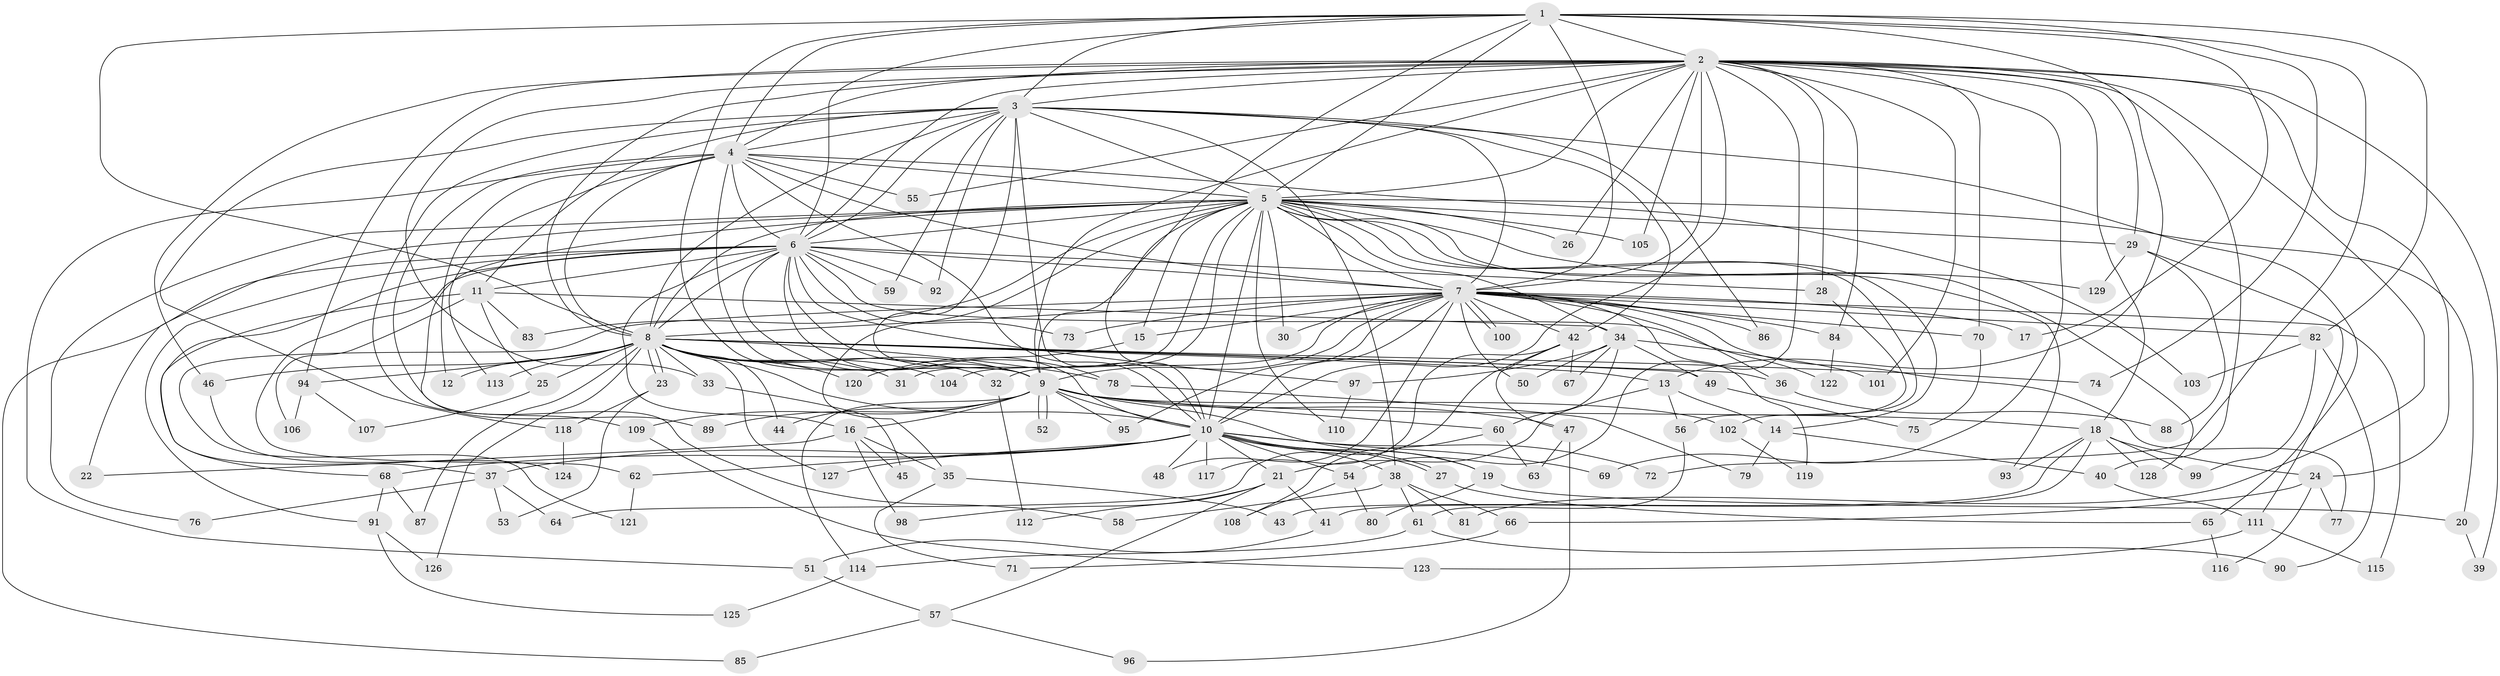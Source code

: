 // Generated by graph-tools (version 1.1) at 2025/01/03/09/25 03:01:31]
// undirected, 129 vertices, 283 edges
graph export_dot {
graph [start="1"]
  node [color=gray90,style=filled];
  1;
  2;
  3;
  4;
  5;
  6;
  7;
  8;
  9;
  10;
  11;
  12;
  13;
  14;
  15;
  16;
  17;
  18;
  19;
  20;
  21;
  22;
  23;
  24;
  25;
  26;
  27;
  28;
  29;
  30;
  31;
  32;
  33;
  34;
  35;
  36;
  37;
  38;
  39;
  40;
  41;
  42;
  43;
  44;
  45;
  46;
  47;
  48;
  49;
  50;
  51;
  52;
  53;
  54;
  55;
  56;
  57;
  58;
  59;
  60;
  61;
  62;
  63;
  64;
  65;
  66;
  67;
  68;
  69;
  70;
  71;
  72;
  73;
  74;
  75;
  76;
  77;
  78;
  79;
  80;
  81;
  82;
  83;
  84;
  85;
  86;
  87;
  88;
  89;
  90;
  91;
  92;
  93;
  94;
  95;
  96;
  97;
  98;
  99;
  100;
  101;
  102;
  103;
  104;
  105;
  106;
  107;
  108;
  109;
  110;
  111;
  112;
  113;
  114;
  115;
  116;
  117;
  118;
  119;
  120;
  121;
  122;
  123;
  124;
  125;
  126;
  127;
  128;
  129;
  1 -- 2;
  1 -- 3;
  1 -- 4;
  1 -- 5;
  1 -- 6;
  1 -- 7;
  1 -- 8;
  1 -- 9;
  1 -- 10;
  1 -- 13;
  1 -- 17;
  1 -- 72;
  1 -- 74;
  1 -- 82;
  2 -- 3;
  2 -- 4;
  2 -- 5;
  2 -- 6;
  2 -- 7;
  2 -- 8;
  2 -- 9;
  2 -- 10;
  2 -- 18;
  2 -- 24;
  2 -- 26;
  2 -- 28;
  2 -- 29;
  2 -- 33;
  2 -- 39;
  2 -- 40;
  2 -- 46;
  2 -- 54;
  2 -- 55;
  2 -- 69;
  2 -- 70;
  2 -- 81;
  2 -- 84;
  2 -- 94;
  2 -- 101;
  2 -- 105;
  3 -- 4;
  3 -- 5;
  3 -- 6;
  3 -- 7;
  3 -- 8;
  3 -- 9;
  3 -- 10;
  3 -- 11;
  3 -- 38;
  3 -- 42;
  3 -- 59;
  3 -- 65;
  3 -- 86;
  3 -- 92;
  3 -- 109;
  3 -- 118;
  4 -- 5;
  4 -- 6;
  4 -- 7;
  4 -- 8;
  4 -- 9;
  4 -- 10;
  4 -- 12;
  4 -- 51;
  4 -- 55;
  4 -- 89;
  4 -- 103;
  4 -- 113;
  5 -- 6;
  5 -- 7;
  5 -- 8;
  5 -- 9;
  5 -- 10;
  5 -- 14;
  5 -- 15;
  5 -- 20;
  5 -- 22;
  5 -- 26;
  5 -- 29;
  5 -- 30;
  5 -- 31;
  5 -- 34;
  5 -- 35;
  5 -- 58;
  5 -- 76;
  5 -- 83;
  5 -- 93;
  5 -- 102;
  5 -- 104;
  5 -- 105;
  5 -- 110;
  5 -- 128;
  5 -- 129;
  6 -- 7;
  6 -- 8;
  6 -- 9;
  6 -- 10;
  6 -- 11;
  6 -- 16;
  6 -- 28;
  6 -- 37;
  6 -- 59;
  6 -- 62;
  6 -- 73;
  6 -- 78;
  6 -- 85;
  6 -- 91;
  6 -- 92;
  6 -- 97;
  6 -- 122;
  7 -- 8;
  7 -- 9;
  7 -- 10;
  7 -- 15;
  7 -- 17;
  7 -- 30;
  7 -- 32;
  7 -- 36;
  7 -- 42;
  7 -- 48;
  7 -- 50;
  7 -- 70;
  7 -- 73;
  7 -- 77;
  7 -- 82;
  7 -- 84;
  7 -- 86;
  7 -- 95;
  7 -- 100;
  7 -- 100;
  7 -- 115;
  7 -- 119;
  7 -- 121;
  8 -- 9;
  8 -- 10;
  8 -- 12;
  8 -- 13;
  8 -- 23;
  8 -- 23;
  8 -- 25;
  8 -- 31;
  8 -- 32;
  8 -- 33;
  8 -- 36;
  8 -- 44;
  8 -- 46;
  8 -- 49;
  8 -- 74;
  8 -- 78;
  8 -- 87;
  8 -- 94;
  8 -- 104;
  8 -- 113;
  8 -- 120;
  8 -- 126;
  8 -- 127;
  9 -- 10;
  9 -- 16;
  9 -- 18;
  9 -- 19;
  9 -- 44;
  9 -- 47;
  9 -- 52;
  9 -- 52;
  9 -- 60;
  9 -- 89;
  9 -- 95;
  9 -- 102;
  9 -- 109;
  9 -- 114;
  10 -- 19;
  10 -- 21;
  10 -- 27;
  10 -- 27;
  10 -- 37;
  10 -- 38;
  10 -- 48;
  10 -- 54;
  10 -- 62;
  10 -- 68;
  10 -- 69;
  10 -- 72;
  10 -- 117;
  10 -- 127;
  11 -- 25;
  11 -- 34;
  11 -- 68;
  11 -- 83;
  11 -- 106;
  13 -- 14;
  13 -- 21;
  13 -- 56;
  14 -- 40;
  14 -- 79;
  15 -- 120;
  16 -- 22;
  16 -- 35;
  16 -- 45;
  16 -- 98;
  18 -- 24;
  18 -- 41;
  18 -- 43;
  18 -- 93;
  18 -- 99;
  18 -- 128;
  19 -- 20;
  19 -- 80;
  20 -- 39;
  21 -- 41;
  21 -- 57;
  21 -- 98;
  21 -- 112;
  23 -- 53;
  23 -- 118;
  24 -- 66;
  24 -- 77;
  24 -- 116;
  25 -- 107;
  27 -- 65;
  28 -- 56;
  29 -- 88;
  29 -- 111;
  29 -- 129;
  32 -- 112;
  33 -- 45;
  34 -- 49;
  34 -- 50;
  34 -- 60;
  34 -- 67;
  34 -- 97;
  34 -- 101;
  35 -- 43;
  35 -- 71;
  36 -- 88;
  37 -- 53;
  37 -- 64;
  37 -- 76;
  38 -- 58;
  38 -- 61;
  38 -- 66;
  38 -- 81;
  40 -- 111;
  41 -- 51;
  42 -- 47;
  42 -- 64;
  42 -- 67;
  42 -- 117;
  46 -- 124;
  47 -- 63;
  47 -- 96;
  49 -- 75;
  51 -- 57;
  54 -- 80;
  54 -- 108;
  56 -- 61;
  57 -- 85;
  57 -- 96;
  60 -- 63;
  60 -- 108;
  61 -- 90;
  61 -- 114;
  62 -- 121;
  65 -- 116;
  66 -- 71;
  68 -- 87;
  68 -- 91;
  70 -- 75;
  78 -- 79;
  82 -- 90;
  82 -- 99;
  82 -- 103;
  84 -- 122;
  91 -- 125;
  91 -- 126;
  94 -- 106;
  94 -- 107;
  97 -- 110;
  102 -- 119;
  109 -- 123;
  111 -- 115;
  111 -- 123;
  114 -- 125;
  118 -- 124;
}
